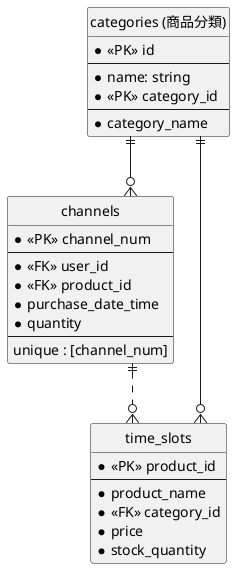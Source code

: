  @startuml test
 hide circle
 skinparam linetype ortho

 entity categories {
    ' * 表示修飾子は必須属性を表します。 空白を1文字後ろに入れることで、強調{**}と解釈されることを防ぐと良いでしょう:
     * <<PK>> id
     --
     * name: string
 }

 entity channels {
     * <<PK>> channel_num
     --
     * <<FK>> user_id
     * <<FK>> product_id
     * purchase_date_time
     * quantity
     --
     unique : [channel_num]
 }

 entity time_slots {
     * <<PK>> product_id
     --
     * product_name
     * <<FK>> category_id
     * price
     * stock_quantity
 }

 entity "categories (商品分類)" as categories {
     * <<PK>> category_id
     --
     * category_name
 }

 categories ||--o{ channels
 channels ||..o{ time_slots
 categories ||--o{ time_slots
 @enduml